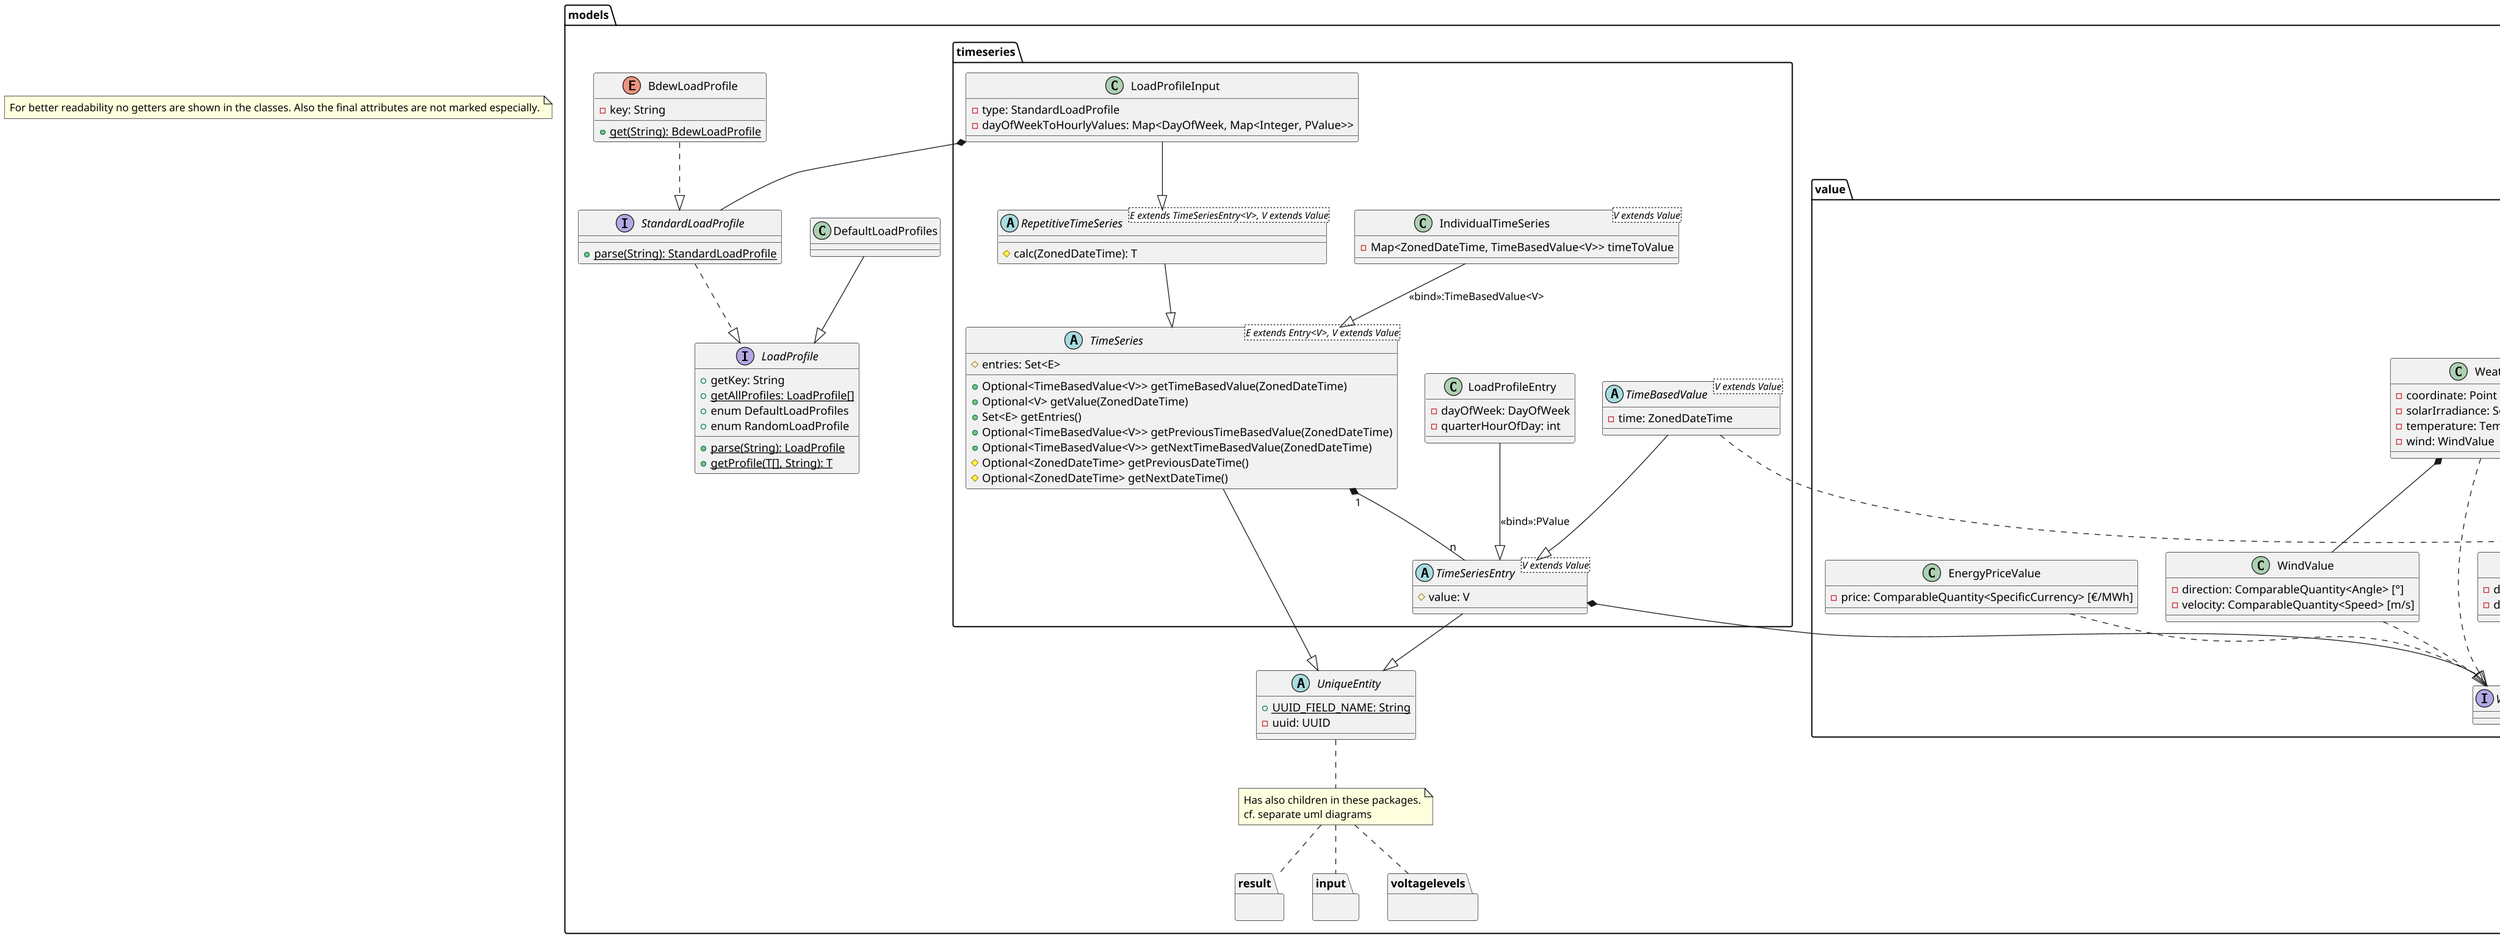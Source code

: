 @startuml
scale 2048 width
scale 1538 height

note "For better readability no getters are shown in the classes. Also the final attributes are not marked especially." as generalNote

interface Comparable<T>

package models {

    abstract class UniqueEntity {
        + {static} UUID_FIELD_NAME: String
        - uuid: UUID
    }

    package result {}
    package input {}
    package voltagelevels {}
    note "Has also children in these packages.\ncf. separate uml diagrams" as childNote
    UniqueEntity .. childNote
    childNote .. result
    childNote .. input
    childNote .. voltagelevels

    interface LoadProfile {
        + getKey: String
        + {static} parse(String): LoadProfile
        + {static} getAllProfiles: LoadProfile[]
        + {static} getProfile(T[], String): T
        + enum DefaultLoadProfiles
        + enum RandomLoadProfile
    }

    DefaultLoadProfiles --|> LoadProfile

    interface StandardLoadProfile {
        + {static} parse(String): StandardLoadProfile
    }
    StandardLoadProfile ..|> LoadProfile

    enum BdewLoadProfile {
        - key: String
        + {static} get(String): BdewLoadProfile
    }
    BdewLoadProfile ..|> StandardLoadProfile

    package value {
        interface Value

        class EnergyPriceValue {
            - price: ComparableQuantity<SpecificCurrency> [€/MWh]
        }
        EnergyPriceValue ..|> Value

        class HeatDemandValue {
            - heatDemand : ComparableQuantity<Power> [kW]
        }
        HeatDemandValue ..|> Value

        class PValue {
            - p: ComparableQuantity<Power> [kW]
        }
        PValue ..|> Value

        class HeatAndPValue {
            - heatDemand: ComparableQuantity<Power> [kW]
        }
        HeatAndPValue --|> PValue

        class SValue {
            - q: ComparableQuantity<Power> [kVAr]
        }
        SValue --|> PValue

        class HeatAndSValue {
            - heatDemand: ComparableQuantity<Power> [kW]
        }
        HeatAndSValue --|> SValue

        class SolarIrradianceValue {
            - directIrradiance: ComparableQuantity<Irradiance> [W/m²]
            - diffuseIrradiance: ComparableQuantity<Irradiance> [W/m²]
        }
        SolarIrradianceValue ..|> Value

        class TemperatureValue {
          - temperature: ComparableQuantity<Temperature> [°C]
        }
        TemperatureValue ..|> Value

        class WindValue {
          - direction: ComparableQuantity<Angle> [°]
          - velocity: ComparableQuantity<Speed> [m/s]
        }
        WindValue ..|> Value

        class WeatherValue {
          - coordinate: Point
          - solarIrradiance: SolarIrradianceValue
          - temperature: TemperatureValue
          - wind: WindValue
        }
        WeatherValue ..|> Value
        WeatherValue *-- SolarIrradianceValue
        WeatherValue *-- TemperatureValue
        WeatherValue *-- WindValue
    }

    package timeseries {
        abstract class TimeSeries<E extends Entry<V>, V extends Value> {
            # entries: Set<E>
            + Optional<TimeBasedValue<V>> getTimeBasedValue(ZonedDateTime)
            + Optional<V> getValue(ZonedDateTime)
            + Set<E> getEntries()
            + Optional<TimeBasedValue<V>> getPreviousTimeBasedValue(ZonedDateTime)
            + Optional<TimeBasedValue<V>> getNextTimeBasedValue(ZonedDateTime)
            # Optional<ZonedDateTime> getPreviousDateTime()
            # Optional<ZonedDateTime> getNextDateTime()
        }
        TimeSeries --|> UniqueEntity
        TimeSeries "1" *-- "n" TimeSeriesEntry

        class IndividualTimeSeries<V extends Value> {
            - Map<ZonedDateTime, TimeBasedValue<V>> timeToValue
        }
        IndividualTimeSeries --|> TimeSeries: <<bind>>:TimeBasedValue<V>

        abstract class RepetitiveTimeSeries<E extends TimeSeriesEntry<V>, V extends Value> {
            # calc(ZonedDateTime): T
        }
        RepetitiveTimeSeries --|> TimeSeries

        class LoadProfileInput {
            - type: StandardLoadProfile
            - dayOfWeekToHourlyValues: Map<DayOfWeek, Map<Integer, PValue>>
        }
        LoadProfileInput --|> RepetitiveTimeSeries
        LoadProfileInput *-- StandardLoadProfile

        abstract class TimeSeriesEntry <V extends Value> {
            # value: V
        }
        TimeSeriesEntry --|> UniqueEntity
        TimeSeriesEntry *-- Value

        abstract class TimeBasedValue<V extends Value>{
            - time: ZonedDateTime
        }
        TimeBasedValue --|> TimeSeriesEntry
        TimeBasedValue ..|> Comparable: <<bind>>:<TimeBasedValue>

        class LoadProfileEntry {
            - dayOfWeek: DayOfWeek
            - quarterHourOfDay: int
        }
        LoadProfileEntry --|> TimeSeriesEntry: <<bind>>:PValue
    }
}

@enduml